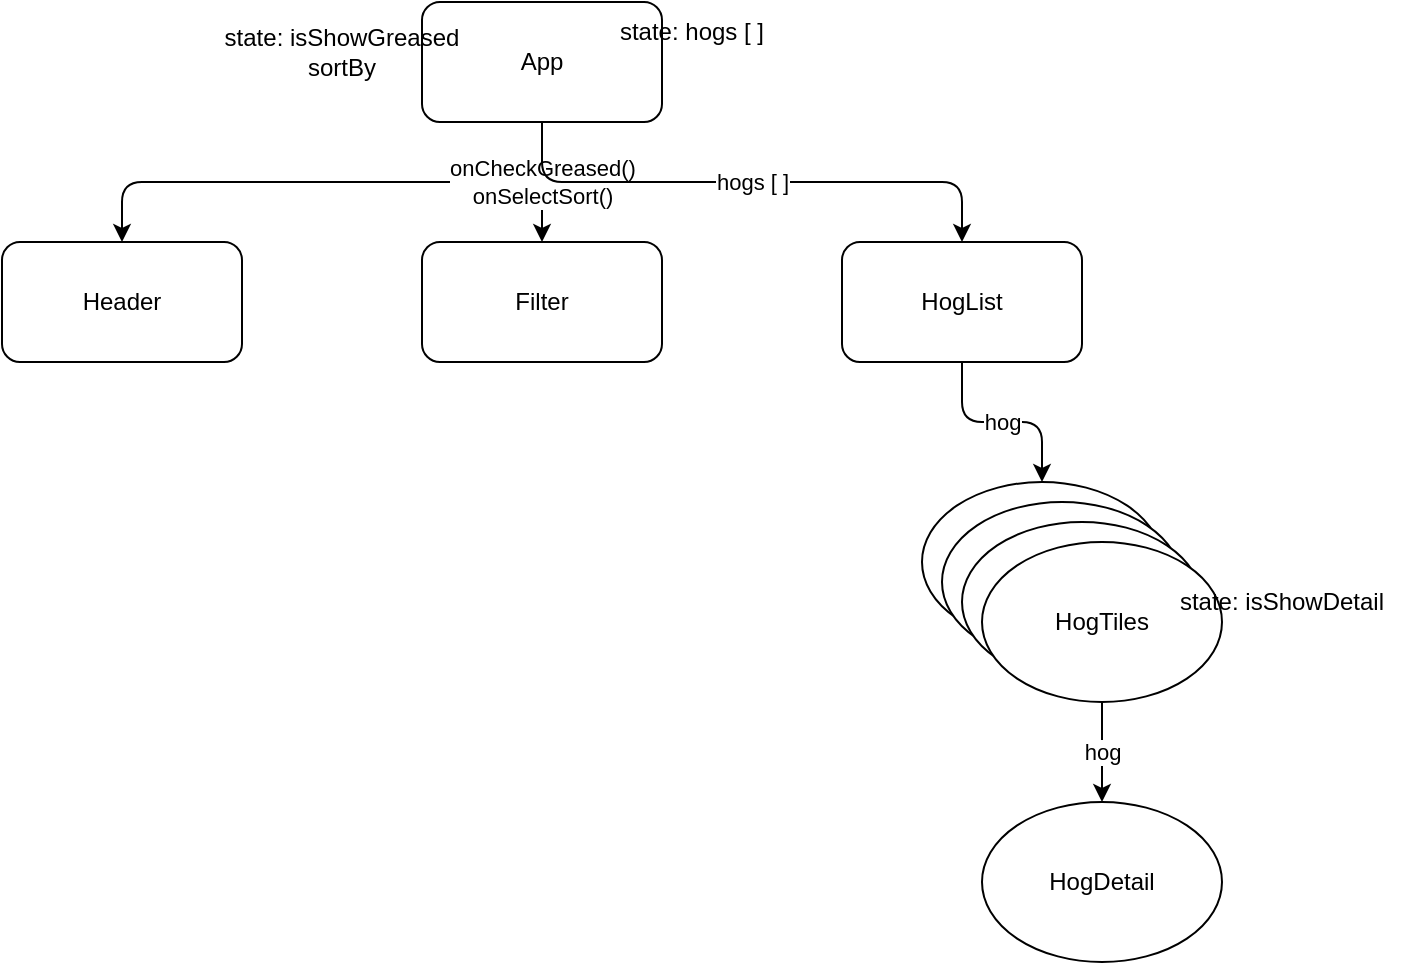 <mxfile>
    <diagram id="9IU3SGBuFsNXkO5C2n5C" name="Page-1">
        <mxGraphModel dx="1134" dy="562" grid="1" gridSize="10" guides="1" tooltips="1" connect="1" arrows="1" fold="1" page="1" pageScale="1" pageWidth="850" pageHeight="1100" math="0" shadow="0">
            <root>
                <mxCell id="0"/>
                <mxCell id="1" parent="0"/>
                <mxCell id="11" style="edgeStyle=orthogonalEdgeStyle;html=1;exitX=0.5;exitY=1;exitDx=0;exitDy=0;entryX=0.5;entryY=0;entryDx=0;entryDy=0;" edge="1" parent="1" source="2" target="3">
                    <mxGeometry relative="1" as="geometry"/>
                </mxCell>
                <mxCell id="12" value="onCheckGreased()&lt;br&gt;onSelectSort()" style="edgeStyle=orthogonalEdgeStyle;html=1;exitX=0.5;exitY=1;exitDx=0;exitDy=0;entryX=0.5;entryY=0;entryDx=0;entryDy=0;" edge="1" parent="1" source="2" target="4">
                    <mxGeometry relative="1" as="geometry"/>
                </mxCell>
                <mxCell id="13" value="hogs [ ]" style="edgeStyle=orthogonalEdgeStyle;html=1;exitX=0.5;exitY=1;exitDx=0;exitDy=0;entryX=0.5;entryY=0;entryDx=0;entryDy=0;" edge="1" parent="1" source="2" target="5">
                    <mxGeometry relative="1" as="geometry"/>
                </mxCell>
                <mxCell id="2" value="App" style="rounded=1;whiteSpace=wrap;html=1;" vertex="1" parent="1">
                    <mxGeometry x="340" y="40" width="120" height="60" as="geometry"/>
                </mxCell>
                <mxCell id="3" value="Header" style="rounded=1;whiteSpace=wrap;html=1;" vertex="1" parent="1">
                    <mxGeometry x="130" y="160" width="120" height="60" as="geometry"/>
                </mxCell>
                <mxCell id="4" value="Filter" style="rounded=1;whiteSpace=wrap;html=1;" vertex="1" parent="1">
                    <mxGeometry x="340" y="160" width="120" height="60" as="geometry"/>
                </mxCell>
                <mxCell id="14" value="hog" style="edgeStyle=orthogonalEdgeStyle;html=1;exitX=0.5;exitY=1;exitDx=0;exitDy=0;entryX=0.5;entryY=0;entryDx=0;entryDy=0;" edge="1" parent="1" source="5" target="6">
                    <mxGeometry relative="1" as="geometry"/>
                </mxCell>
                <mxCell id="5" value="HogList" style="rounded=1;whiteSpace=wrap;html=1;" vertex="1" parent="1">
                    <mxGeometry x="550" y="160" width="120" height="60" as="geometry"/>
                </mxCell>
                <mxCell id="6" value="HogTiles" style="ellipse;whiteSpace=wrap;html=1;" vertex="1" parent="1">
                    <mxGeometry x="590" y="280" width="120" height="80" as="geometry"/>
                </mxCell>
                <mxCell id="7" value="HogTiles" style="ellipse;whiteSpace=wrap;html=1;" vertex="1" parent="1">
                    <mxGeometry x="600" y="290" width="120" height="80" as="geometry"/>
                </mxCell>
                <mxCell id="8" value="HogTiles" style="ellipse;whiteSpace=wrap;html=1;" vertex="1" parent="1">
                    <mxGeometry x="610" y="300" width="120" height="80" as="geometry"/>
                </mxCell>
                <mxCell id="15" value="hog" style="edgeStyle=orthogonalEdgeStyle;html=1;exitX=0.5;exitY=1;exitDx=0;exitDy=0;entryX=0.5;entryY=0;entryDx=0;entryDy=0;" edge="1" parent="1" source="9" target="10">
                    <mxGeometry relative="1" as="geometry"/>
                </mxCell>
                <mxCell id="9" value="HogTiles" style="ellipse;whiteSpace=wrap;html=1;" vertex="1" parent="1">
                    <mxGeometry x="620" y="310" width="120" height="80" as="geometry"/>
                </mxCell>
                <mxCell id="10" value="HogDetail" style="ellipse;whiteSpace=wrap;html=1;" vertex="1" parent="1">
                    <mxGeometry x="620" y="440" width="120" height="80" as="geometry"/>
                </mxCell>
                <mxCell id="16" value="state: hogs [ ]" style="text;html=1;strokeColor=none;fillColor=none;align=center;verticalAlign=middle;whiteSpace=wrap;rounded=0;" vertex="1" parent="1">
                    <mxGeometry x="420" y="40" width="110" height="30" as="geometry"/>
                </mxCell>
                <mxCell id="17" value="state: isShowDetail" style="text;html=1;strokeColor=none;fillColor=none;align=center;verticalAlign=middle;whiteSpace=wrap;rounded=0;" vertex="1" parent="1">
                    <mxGeometry x="700" y="325" width="140" height="30" as="geometry"/>
                </mxCell>
                <mxCell id="18" value="state: isShowGreased&lt;br&gt;sortBy" style="text;html=1;strokeColor=none;fillColor=none;align=center;verticalAlign=middle;whiteSpace=wrap;rounded=0;" vertex="1" parent="1">
                    <mxGeometry x="230" y="50" width="140" height="30" as="geometry"/>
                </mxCell>
            </root>
        </mxGraphModel>
    </diagram>
</mxfile>